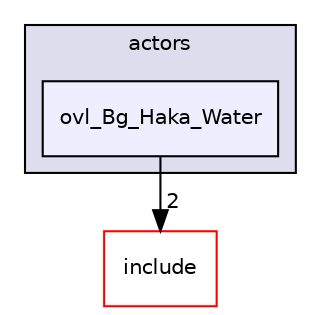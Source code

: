 digraph "src/overlays/actors/ovl_Bg_Haka_Water" {
  compound=true
  node [ fontsize="10", fontname="Helvetica"];
  edge [ labelfontsize="10", labelfontname="Helvetica"];
  subgraph clusterdir_e93473484be31ce7bcb356bd643a22f8 {
    graph [ bgcolor="#ddddee", pencolor="black", label="actors" fontname="Helvetica", fontsize="10", URL="dir_e93473484be31ce7bcb356bd643a22f8.html"]
  dir_9a66b0589b88ea2c4e78111c2b89e5b4 [shape=box, label="ovl_Bg_Haka_Water", style="filled", fillcolor="#eeeeff", pencolor="black", URL="dir_9a66b0589b88ea2c4e78111c2b89e5b4.html"];
  }
  dir_d44c64559bbebec7f509842c48db8b23 [shape=box label="include" fillcolor="white" style="filled" color="red" URL="dir_d44c64559bbebec7f509842c48db8b23.html"];
  dir_9a66b0589b88ea2c4e78111c2b89e5b4->dir_d44c64559bbebec7f509842c48db8b23 [headlabel="2", labeldistance=1.5 headhref="dir_000043_000000.html"];
}

